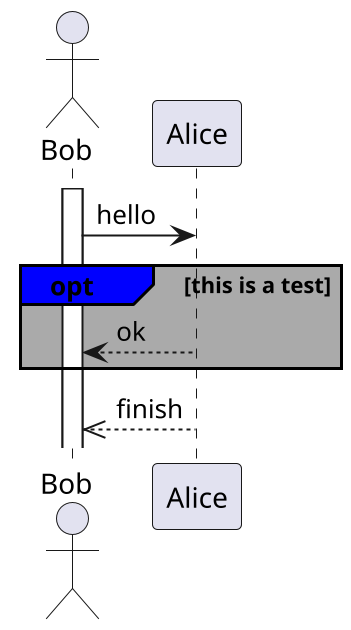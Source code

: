{
  "sha1": "gxey1dt6buc5hqnxqg8xixwl3zvu27z",
  "insertion": {
    "when": "2024-06-01T09:03:08.491Z",
    "user": "plantuml@gmail.com"
  }
}
@startuml

scale 2
actor Bob
participant Alice

activate Bob
Bob -> Alice: hello

opt#blue #AAAAAA this is a test
  Alice --> Bob : ok
end

Alice -->> Bob : finish

@enduml
